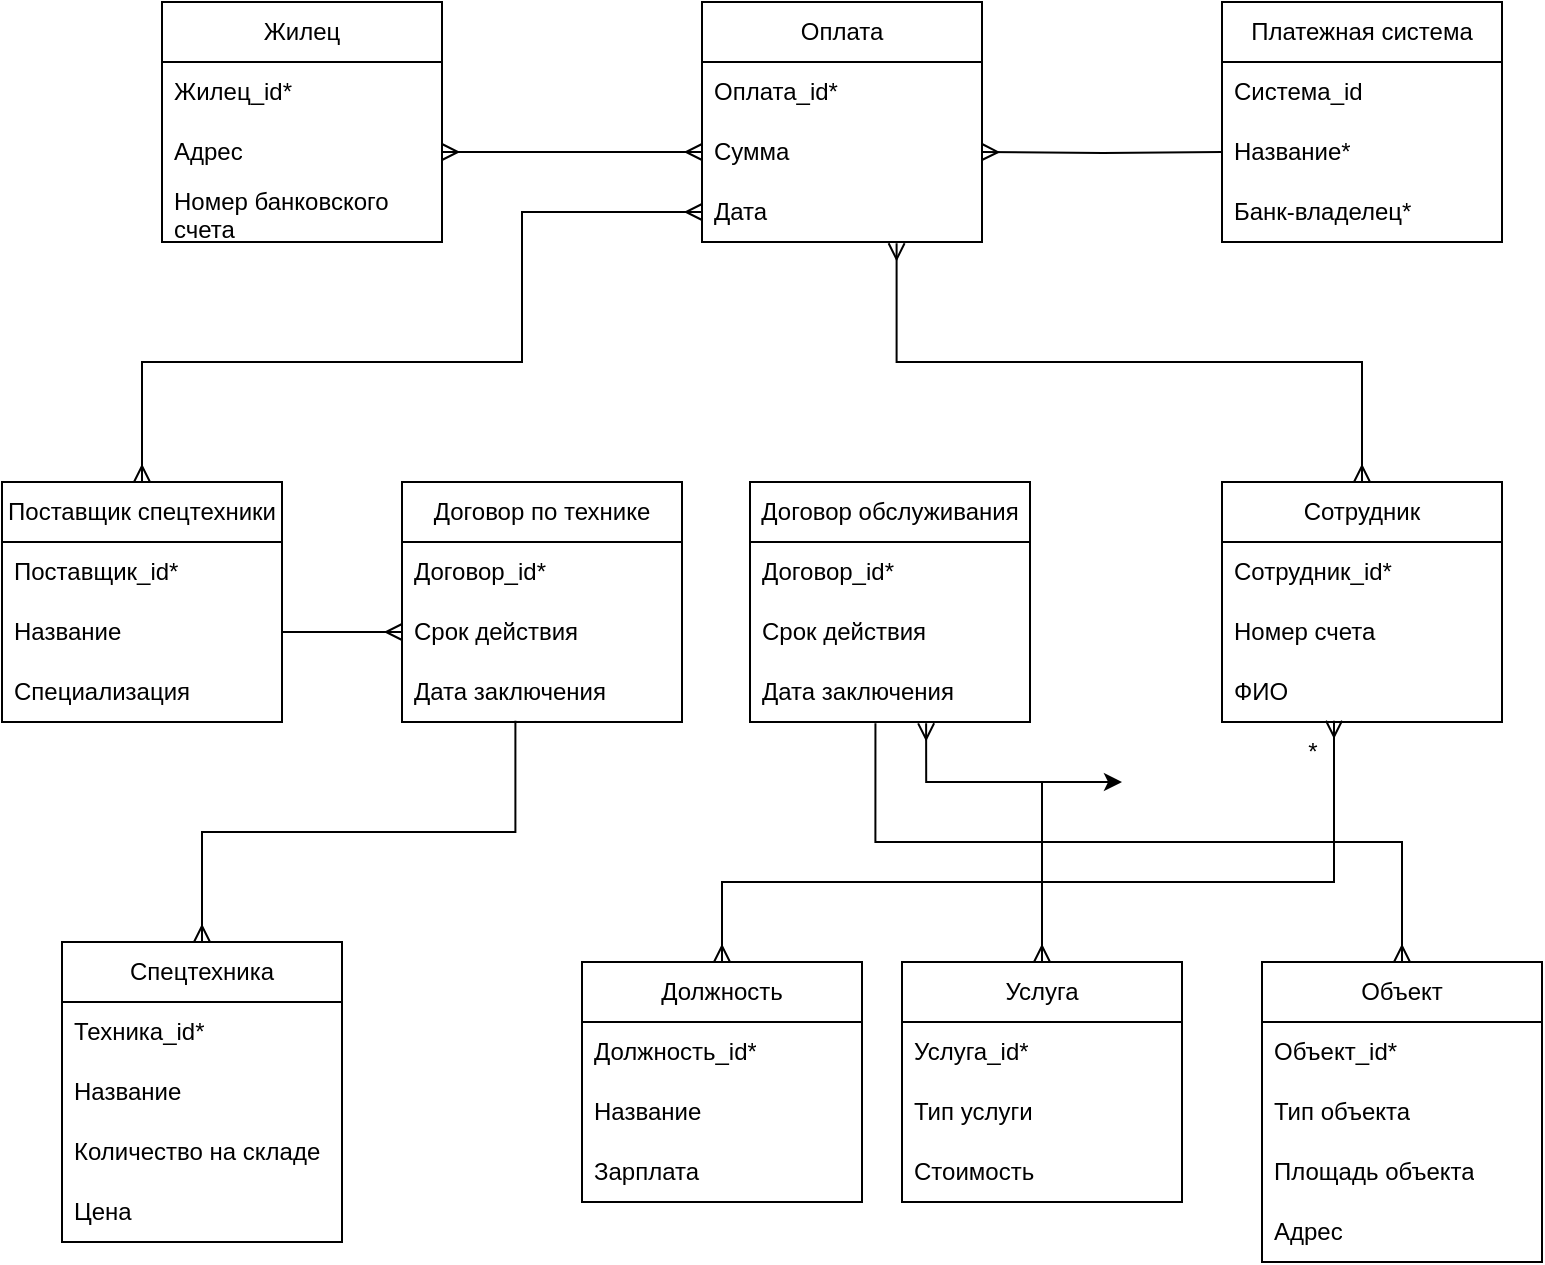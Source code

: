 <mxfile version="26.1.3">
  <diagram id="C5RBs43oDa-KdzZeNtuy" name="Page-1">
    <mxGraphModel dx="1468" dy="1002" grid="1" gridSize="10" guides="1" tooltips="1" connect="1" arrows="1" fold="1" page="1" pageScale="1" pageWidth="827" pageHeight="1169" math="0" shadow="0">
      <root>
        <mxCell id="WIyWlLk6GJQsqaUBKTNV-0" />
        <mxCell id="WIyWlLk6GJQsqaUBKTNV-1" parent="WIyWlLk6GJQsqaUBKTNV-0" />
        <mxCell id="mkbkjdRTnE_SqP3bl_3s-1" value="Жилец" style="swimlane;fontStyle=0;childLayout=stackLayout;horizontal=1;startSize=30;horizontalStack=0;resizeParent=1;resizeParentMax=0;resizeLast=0;collapsible=1;marginBottom=0;whiteSpace=wrap;html=1;" vertex="1" parent="WIyWlLk6GJQsqaUBKTNV-1">
          <mxGeometry x="120" y="40" width="140" height="120" as="geometry" />
        </mxCell>
        <mxCell id="mkbkjdRTnE_SqP3bl_3s-2" value="Жилец_id*" style="text;strokeColor=none;fillColor=none;align=left;verticalAlign=middle;spacingLeft=4;spacingRight=4;overflow=hidden;points=[[0,0.5],[1,0.5]];portConstraint=eastwest;rotatable=0;whiteSpace=wrap;html=1;" vertex="1" parent="mkbkjdRTnE_SqP3bl_3s-1">
          <mxGeometry y="30" width="140" height="30" as="geometry" />
        </mxCell>
        <mxCell id="mkbkjdRTnE_SqP3bl_3s-3" value="Адрес" style="text;strokeColor=none;fillColor=none;align=left;verticalAlign=middle;spacingLeft=4;spacingRight=4;overflow=hidden;points=[[0,0.5],[1,0.5]];portConstraint=eastwest;rotatable=0;whiteSpace=wrap;html=1;" vertex="1" parent="mkbkjdRTnE_SqP3bl_3s-1">
          <mxGeometry y="60" width="140" height="30" as="geometry" />
        </mxCell>
        <mxCell id="mkbkjdRTnE_SqP3bl_3s-6" value="Номер банковского счета" style="text;strokeColor=none;fillColor=none;align=left;verticalAlign=middle;spacingLeft=4;spacingRight=4;overflow=hidden;points=[[0,0.5],[1,0.5]];portConstraint=eastwest;rotatable=0;whiteSpace=wrap;html=1;" vertex="1" parent="mkbkjdRTnE_SqP3bl_3s-1">
          <mxGeometry y="90" width="140" height="30" as="geometry" />
        </mxCell>
        <mxCell id="mkbkjdRTnE_SqP3bl_3s-7" value="Платежная система" style="swimlane;fontStyle=0;childLayout=stackLayout;horizontal=1;startSize=30;horizontalStack=0;resizeParent=1;resizeParentMax=0;resizeLast=0;collapsible=1;marginBottom=0;whiteSpace=wrap;html=1;" vertex="1" parent="WIyWlLk6GJQsqaUBKTNV-1">
          <mxGeometry x="650" y="40" width="140" height="120" as="geometry" />
        </mxCell>
        <mxCell id="mkbkjdRTnE_SqP3bl_3s-8" value="Система_id" style="text;strokeColor=none;fillColor=none;align=left;verticalAlign=middle;spacingLeft=4;spacingRight=4;overflow=hidden;points=[[0,0.5],[1,0.5]];portConstraint=eastwest;rotatable=0;whiteSpace=wrap;html=1;" vertex="1" parent="mkbkjdRTnE_SqP3bl_3s-7">
          <mxGeometry y="30" width="140" height="30" as="geometry" />
        </mxCell>
        <mxCell id="mkbkjdRTnE_SqP3bl_3s-9" value="Название*" style="text;strokeColor=none;fillColor=none;align=left;verticalAlign=middle;spacingLeft=4;spacingRight=4;overflow=hidden;points=[[0,0.5],[1,0.5]];portConstraint=eastwest;rotatable=0;whiteSpace=wrap;html=1;" vertex="1" parent="mkbkjdRTnE_SqP3bl_3s-7">
          <mxGeometry y="60" width="140" height="30" as="geometry" />
        </mxCell>
        <mxCell id="mkbkjdRTnE_SqP3bl_3s-10" value="Банк-владелец*" style="text;strokeColor=none;fillColor=none;align=left;verticalAlign=middle;spacingLeft=4;spacingRight=4;overflow=hidden;points=[[0,0.5],[1,0.5]];portConstraint=eastwest;rotatable=0;whiteSpace=wrap;html=1;" vertex="1" parent="mkbkjdRTnE_SqP3bl_3s-7">
          <mxGeometry y="90" width="140" height="30" as="geometry" />
        </mxCell>
        <mxCell id="mkbkjdRTnE_SqP3bl_3s-11" value="Оплата" style="swimlane;fontStyle=0;childLayout=stackLayout;horizontal=1;startSize=30;horizontalStack=0;resizeParent=1;resizeParentMax=0;resizeLast=0;collapsible=1;marginBottom=0;whiteSpace=wrap;html=1;" vertex="1" parent="WIyWlLk6GJQsqaUBKTNV-1">
          <mxGeometry x="390" y="40" width="140" height="120" as="geometry" />
        </mxCell>
        <mxCell id="mkbkjdRTnE_SqP3bl_3s-12" value="Оплата_id*" style="text;strokeColor=none;fillColor=none;align=left;verticalAlign=middle;spacingLeft=4;spacingRight=4;overflow=hidden;points=[[0,0.5],[1,0.5]];portConstraint=eastwest;rotatable=0;whiteSpace=wrap;html=1;" vertex="1" parent="mkbkjdRTnE_SqP3bl_3s-11">
          <mxGeometry y="30" width="140" height="30" as="geometry" />
        </mxCell>
        <mxCell id="mkbkjdRTnE_SqP3bl_3s-15" value="Сумма" style="text;strokeColor=none;fillColor=none;align=left;verticalAlign=middle;spacingLeft=4;spacingRight=4;overflow=hidden;points=[[0,0.5],[1,0.5]];portConstraint=eastwest;rotatable=0;whiteSpace=wrap;html=1;" vertex="1" parent="mkbkjdRTnE_SqP3bl_3s-11">
          <mxGeometry y="60" width="140" height="30" as="geometry" />
        </mxCell>
        <mxCell id="mkbkjdRTnE_SqP3bl_3s-90" value="Дата" style="text;strokeColor=none;fillColor=none;align=left;verticalAlign=middle;spacingLeft=4;spacingRight=4;overflow=hidden;points=[[0,0.5],[1,0.5]];portConstraint=eastwest;rotatable=0;whiteSpace=wrap;html=1;" vertex="1" parent="mkbkjdRTnE_SqP3bl_3s-11">
          <mxGeometry y="90" width="140" height="30" as="geometry" />
        </mxCell>
        <mxCell id="mkbkjdRTnE_SqP3bl_3s-89" style="edgeStyle=orthogonalEdgeStyle;rounded=0;orthogonalLoop=1;jettySize=auto;html=1;endArrow=ERmany;endFill=0;startArrow=ERmany;startFill=0;" edge="1" parent="WIyWlLk6GJQsqaUBKTNV-1" source="mkbkjdRTnE_SqP3bl_3s-20">
          <mxGeometry relative="1" as="geometry">
            <mxPoint x="390" y="145" as="targetPoint" />
            <Array as="points">
              <mxPoint x="110" y="220" />
              <mxPoint x="300" y="220" />
              <mxPoint x="300" y="145" />
              <mxPoint x="390" y="145" />
            </Array>
          </mxGeometry>
        </mxCell>
        <mxCell id="mkbkjdRTnE_SqP3bl_3s-20" value="Поставщик спецтехники" style="swimlane;fontStyle=0;childLayout=stackLayout;horizontal=1;startSize=30;horizontalStack=0;resizeParent=1;resizeParentMax=0;resizeLast=0;collapsible=1;marginBottom=0;whiteSpace=wrap;html=1;" vertex="1" parent="WIyWlLk6GJQsqaUBKTNV-1">
          <mxGeometry x="40" y="280" width="140" height="120" as="geometry" />
        </mxCell>
        <mxCell id="mkbkjdRTnE_SqP3bl_3s-21" value="Поставщик_id*" style="text;strokeColor=none;fillColor=none;align=left;verticalAlign=middle;spacingLeft=4;spacingRight=4;overflow=hidden;points=[[0,0.5],[1,0.5]];portConstraint=eastwest;rotatable=0;whiteSpace=wrap;html=1;" vertex="1" parent="mkbkjdRTnE_SqP3bl_3s-20">
          <mxGeometry y="30" width="140" height="30" as="geometry" />
        </mxCell>
        <mxCell id="mkbkjdRTnE_SqP3bl_3s-22" value="Название" style="text;strokeColor=none;fillColor=none;align=left;verticalAlign=middle;spacingLeft=4;spacingRight=4;overflow=hidden;points=[[0,0.5],[1,0.5]];portConstraint=eastwest;rotatable=0;whiteSpace=wrap;html=1;" vertex="1" parent="mkbkjdRTnE_SqP3bl_3s-20">
          <mxGeometry y="60" width="140" height="30" as="geometry" />
        </mxCell>
        <mxCell id="mkbkjdRTnE_SqP3bl_3s-23" value="Специализация" style="text;strokeColor=none;fillColor=none;align=left;verticalAlign=middle;spacingLeft=4;spacingRight=4;overflow=hidden;points=[[0,0.5],[1,0.5]];portConstraint=eastwest;rotatable=0;whiteSpace=wrap;html=1;" vertex="1" parent="mkbkjdRTnE_SqP3bl_3s-20">
          <mxGeometry y="90" width="140" height="30" as="geometry" />
        </mxCell>
        <mxCell id="mkbkjdRTnE_SqP3bl_3s-24" value="Спецтехника" style="swimlane;fontStyle=0;childLayout=stackLayout;horizontal=1;startSize=30;horizontalStack=0;resizeParent=1;resizeParentMax=0;resizeLast=0;collapsible=1;marginBottom=0;whiteSpace=wrap;html=1;" vertex="1" parent="WIyWlLk6GJQsqaUBKTNV-1">
          <mxGeometry x="70" y="510" width="140" height="150" as="geometry" />
        </mxCell>
        <mxCell id="mkbkjdRTnE_SqP3bl_3s-25" value="Техника_id*" style="text;strokeColor=none;fillColor=none;align=left;verticalAlign=middle;spacingLeft=4;spacingRight=4;overflow=hidden;points=[[0,0.5],[1,0.5]];portConstraint=eastwest;rotatable=0;whiteSpace=wrap;html=1;" vertex="1" parent="mkbkjdRTnE_SqP3bl_3s-24">
          <mxGeometry y="30" width="140" height="30" as="geometry" />
        </mxCell>
        <mxCell id="mkbkjdRTnE_SqP3bl_3s-26" value="Название" style="text;strokeColor=none;fillColor=none;align=left;verticalAlign=middle;spacingLeft=4;spacingRight=4;overflow=hidden;points=[[0,0.5],[1,0.5]];portConstraint=eastwest;rotatable=0;whiteSpace=wrap;html=1;" vertex="1" parent="mkbkjdRTnE_SqP3bl_3s-24">
          <mxGeometry y="60" width="140" height="30" as="geometry" />
        </mxCell>
        <mxCell id="mkbkjdRTnE_SqP3bl_3s-27" value="Количество на складе" style="text;strokeColor=none;fillColor=none;align=left;verticalAlign=middle;spacingLeft=4;spacingRight=4;overflow=hidden;points=[[0,0.5],[1,0.5]];portConstraint=eastwest;rotatable=0;whiteSpace=wrap;html=1;" vertex="1" parent="mkbkjdRTnE_SqP3bl_3s-24">
          <mxGeometry y="90" width="140" height="30" as="geometry" />
        </mxCell>
        <mxCell id="mkbkjdRTnE_SqP3bl_3s-73" value="Цена" style="text;strokeColor=none;fillColor=none;align=left;verticalAlign=middle;spacingLeft=4;spacingRight=4;overflow=hidden;points=[[0,0.5],[1,0.5]];portConstraint=eastwest;rotatable=0;whiteSpace=wrap;html=1;" vertex="1" parent="mkbkjdRTnE_SqP3bl_3s-24">
          <mxGeometry y="120" width="140" height="30" as="geometry" />
        </mxCell>
        <mxCell id="mkbkjdRTnE_SqP3bl_3s-34" value="Объект" style="swimlane;fontStyle=0;childLayout=stackLayout;horizontal=1;startSize=30;horizontalStack=0;resizeParent=1;resizeParentMax=0;resizeLast=0;collapsible=1;marginBottom=0;whiteSpace=wrap;html=1;" vertex="1" parent="WIyWlLk6GJQsqaUBKTNV-1">
          <mxGeometry x="670" y="520" width="140" height="150" as="geometry" />
        </mxCell>
        <mxCell id="mkbkjdRTnE_SqP3bl_3s-35" value="Объект_id*" style="text;strokeColor=none;fillColor=none;align=left;verticalAlign=middle;spacingLeft=4;spacingRight=4;overflow=hidden;points=[[0,0.5],[1,0.5]];portConstraint=eastwest;rotatable=0;whiteSpace=wrap;html=1;" vertex="1" parent="mkbkjdRTnE_SqP3bl_3s-34">
          <mxGeometry y="30" width="140" height="30" as="geometry" />
        </mxCell>
        <mxCell id="mkbkjdRTnE_SqP3bl_3s-36" value="Тип объекта" style="text;strokeColor=none;fillColor=none;align=left;verticalAlign=middle;spacingLeft=4;spacingRight=4;overflow=hidden;points=[[0,0.5],[1,0.5]];portConstraint=eastwest;rotatable=0;whiteSpace=wrap;html=1;" vertex="1" parent="mkbkjdRTnE_SqP3bl_3s-34">
          <mxGeometry y="60" width="140" height="30" as="geometry" />
        </mxCell>
        <mxCell id="mkbkjdRTnE_SqP3bl_3s-37" value="Площадь объекта" style="text;strokeColor=none;fillColor=none;align=left;verticalAlign=middle;spacingLeft=4;spacingRight=4;overflow=hidden;points=[[0,0.5],[1,0.5]];portConstraint=eastwest;rotatable=0;whiteSpace=wrap;html=1;" vertex="1" parent="mkbkjdRTnE_SqP3bl_3s-34">
          <mxGeometry y="90" width="140" height="30" as="geometry" />
        </mxCell>
        <mxCell id="mkbkjdRTnE_SqP3bl_3s-38" value="Адрес" style="text;strokeColor=none;fillColor=none;align=left;verticalAlign=middle;spacingLeft=4;spacingRight=4;overflow=hidden;points=[[0,0.5],[1,0.5]];portConstraint=eastwest;rotatable=0;whiteSpace=wrap;html=1;" vertex="1" parent="mkbkjdRTnE_SqP3bl_3s-34">
          <mxGeometry y="120" width="140" height="30" as="geometry" />
        </mxCell>
        <mxCell id="mkbkjdRTnE_SqP3bl_3s-51" value="Договор по технике" style="swimlane;fontStyle=0;childLayout=stackLayout;horizontal=1;startSize=30;horizontalStack=0;resizeParent=1;resizeParentMax=0;resizeLast=0;collapsible=1;marginBottom=0;whiteSpace=wrap;html=1;" vertex="1" parent="WIyWlLk6GJQsqaUBKTNV-1">
          <mxGeometry x="240" y="280" width="140" height="120" as="geometry" />
        </mxCell>
        <mxCell id="mkbkjdRTnE_SqP3bl_3s-52" value="Договор_id*" style="text;strokeColor=none;fillColor=none;align=left;verticalAlign=middle;spacingLeft=4;spacingRight=4;overflow=hidden;points=[[0,0.5],[1,0.5]];portConstraint=eastwest;rotatable=0;whiteSpace=wrap;html=1;" vertex="1" parent="mkbkjdRTnE_SqP3bl_3s-51">
          <mxGeometry y="30" width="140" height="30" as="geometry" />
        </mxCell>
        <mxCell id="mkbkjdRTnE_SqP3bl_3s-54" value="Срок действия" style="text;strokeColor=none;fillColor=none;align=left;verticalAlign=middle;spacingLeft=4;spacingRight=4;overflow=hidden;points=[[0,0.5],[1,0.5]];portConstraint=eastwest;rotatable=0;whiteSpace=wrap;html=1;" vertex="1" parent="mkbkjdRTnE_SqP3bl_3s-51">
          <mxGeometry y="60" width="140" height="30" as="geometry" />
        </mxCell>
        <mxCell id="mkbkjdRTnE_SqP3bl_3s-55" value="Дата заключения" style="text;strokeColor=none;fillColor=none;align=left;verticalAlign=middle;spacingLeft=4;spacingRight=4;overflow=hidden;points=[[0,0.5],[1,0.5]];portConstraint=eastwest;rotatable=0;whiteSpace=wrap;html=1;" vertex="1" parent="mkbkjdRTnE_SqP3bl_3s-51">
          <mxGeometry y="90" width="140" height="30" as="geometry" />
        </mxCell>
        <mxCell id="mkbkjdRTnE_SqP3bl_3s-56" value="Сотрудник" style="swimlane;fontStyle=0;childLayout=stackLayout;horizontal=1;startSize=30;horizontalStack=0;resizeParent=1;resizeParentMax=0;resizeLast=0;collapsible=1;marginBottom=0;whiteSpace=wrap;html=1;" vertex="1" parent="WIyWlLk6GJQsqaUBKTNV-1">
          <mxGeometry x="650" y="280" width="140" height="120" as="geometry" />
        </mxCell>
        <mxCell id="mkbkjdRTnE_SqP3bl_3s-57" value="Сотрудник_id*" style="text;strokeColor=none;fillColor=none;align=left;verticalAlign=middle;spacingLeft=4;spacingRight=4;overflow=hidden;points=[[0,0.5],[1,0.5]];portConstraint=eastwest;rotatable=0;whiteSpace=wrap;html=1;" vertex="1" parent="mkbkjdRTnE_SqP3bl_3s-56">
          <mxGeometry y="30" width="140" height="30" as="geometry" />
        </mxCell>
        <mxCell id="mkbkjdRTnE_SqP3bl_3s-58" value="Номер счета" style="text;strokeColor=none;fillColor=none;align=left;verticalAlign=middle;spacingLeft=4;spacingRight=4;overflow=hidden;points=[[0,0.5],[1,0.5]];portConstraint=eastwest;rotatable=0;whiteSpace=wrap;html=1;" vertex="1" parent="mkbkjdRTnE_SqP3bl_3s-56">
          <mxGeometry y="60" width="140" height="30" as="geometry" />
        </mxCell>
        <mxCell id="mkbkjdRTnE_SqP3bl_3s-68" value="ФИО" style="text;strokeColor=none;fillColor=none;align=left;verticalAlign=middle;spacingLeft=4;spacingRight=4;overflow=hidden;points=[[0,0.5],[1,0.5]];portConstraint=eastwest;rotatable=0;whiteSpace=wrap;html=1;" vertex="1" parent="mkbkjdRTnE_SqP3bl_3s-56">
          <mxGeometry y="90" width="140" height="30" as="geometry" />
        </mxCell>
        <mxCell id="mkbkjdRTnE_SqP3bl_3s-74" style="edgeStyle=orthogonalEdgeStyle;rounded=0;orthogonalLoop=1;jettySize=auto;html=1;exitX=0.5;exitY=0;exitDx=0;exitDy=0;entryX=0.4;entryY=0.978;entryDx=0;entryDy=0;entryPerimeter=0;endArrow=ERmany;endFill=0;startArrow=ERmany;startFill=0;" edge="1" parent="WIyWlLk6GJQsqaUBKTNV-1" source="mkbkjdRTnE_SqP3bl_3s-60" target="mkbkjdRTnE_SqP3bl_3s-68">
          <mxGeometry relative="1" as="geometry">
            <Array as="points">
              <mxPoint x="400" y="510" />
              <mxPoint x="400" y="480" />
              <mxPoint x="706" y="480" />
            </Array>
          </mxGeometry>
        </mxCell>
        <mxCell id="mkbkjdRTnE_SqP3bl_3s-60" value="Должность" style="swimlane;fontStyle=0;childLayout=stackLayout;horizontal=1;startSize=30;horizontalStack=0;resizeParent=1;resizeParentMax=0;resizeLast=0;collapsible=1;marginBottom=0;whiteSpace=wrap;html=1;" vertex="1" parent="WIyWlLk6GJQsqaUBKTNV-1">
          <mxGeometry x="330" y="520" width="140" height="120" as="geometry" />
        </mxCell>
        <mxCell id="mkbkjdRTnE_SqP3bl_3s-61" value="Должность_id*" style="text;strokeColor=none;fillColor=none;align=left;verticalAlign=middle;spacingLeft=4;spacingRight=4;overflow=hidden;points=[[0,0.5],[1,0.5]];portConstraint=eastwest;rotatable=0;whiteSpace=wrap;html=1;" vertex="1" parent="mkbkjdRTnE_SqP3bl_3s-60">
          <mxGeometry y="30" width="140" height="30" as="geometry" />
        </mxCell>
        <mxCell id="mkbkjdRTnE_SqP3bl_3s-62" value="Название" style="text;strokeColor=none;fillColor=none;align=left;verticalAlign=middle;spacingLeft=4;spacingRight=4;overflow=hidden;points=[[0,0.5],[1,0.5]];portConstraint=eastwest;rotatable=0;whiteSpace=wrap;html=1;" vertex="1" parent="mkbkjdRTnE_SqP3bl_3s-60">
          <mxGeometry y="60" width="140" height="30" as="geometry" />
        </mxCell>
        <mxCell id="mkbkjdRTnE_SqP3bl_3s-63" value="Зарплата" style="text;strokeColor=none;fillColor=none;align=left;verticalAlign=middle;spacingLeft=4;spacingRight=4;overflow=hidden;points=[[0,0.5],[1,0.5]];portConstraint=eastwest;rotatable=0;whiteSpace=wrap;html=1;" vertex="1" parent="mkbkjdRTnE_SqP3bl_3s-60">
          <mxGeometry y="90" width="140" height="30" as="geometry" />
        </mxCell>
        <mxCell id="mkbkjdRTnE_SqP3bl_3s-64" value="Услуга" style="swimlane;fontStyle=0;childLayout=stackLayout;horizontal=1;startSize=30;horizontalStack=0;resizeParent=1;resizeParentMax=0;resizeLast=0;collapsible=1;marginBottom=0;whiteSpace=wrap;html=1;" vertex="1" parent="WIyWlLk6GJQsqaUBKTNV-1">
          <mxGeometry x="490" y="520" width="140" height="120" as="geometry" />
        </mxCell>
        <mxCell id="mkbkjdRTnE_SqP3bl_3s-65" value="Услуга_id*" style="text;strokeColor=none;fillColor=none;align=left;verticalAlign=middle;spacingLeft=4;spacingRight=4;overflow=hidden;points=[[0,0.5],[1,0.5]];portConstraint=eastwest;rotatable=0;whiteSpace=wrap;html=1;" vertex="1" parent="mkbkjdRTnE_SqP3bl_3s-64">
          <mxGeometry y="30" width="140" height="30" as="geometry" />
        </mxCell>
        <mxCell id="mkbkjdRTnE_SqP3bl_3s-66" value="Тип услуги" style="text;strokeColor=none;fillColor=none;align=left;verticalAlign=middle;spacingLeft=4;spacingRight=4;overflow=hidden;points=[[0,0.5],[1,0.5]];portConstraint=eastwest;rotatable=0;whiteSpace=wrap;html=1;" vertex="1" parent="mkbkjdRTnE_SqP3bl_3s-64">
          <mxGeometry y="60" width="140" height="30" as="geometry" />
        </mxCell>
        <mxCell id="mkbkjdRTnE_SqP3bl_3s-67" value="Стоимость" style="text;strokeColor=none;fillColor=none;align=left;verticalAlign=middle;spacingLeft=4;spacingRight=4;overflow=hidden;points=[[0,0.5],[1,0.5]];portConstraint=eastwest;rotatable=0;whiteSpace=wrap;html=1;" vertex="1" parent="mkbkjdRTnE_SqP3bl_3s-64">
          <mxGeometry y="90" width="140" height="30" as="geometry" />
        </mxCell>
        <mxCell id="mkbkjdRTnE_SqP3bl_3s-70" style="edgeStyle=orthogonalEdgeStyle;rounded=0;orthogonalLoop=1;jettySize=auto;html=1;exitX=1;exitY=0.5;exitDx=0;exitDy=0;entryX=0;entryY=0.5;entryDx=0;entryDy=0;endArrow=ERmany;endFill=0;startArrow=ERmany;startFill=0;" edge="1" parent="WIyWlLk6GJQsqaUBKTNV-1" source="mkbkjdRTnE_SqP3bl_3s-3">
          <mxGeometry relative="1" as="geometry">
            <mxPoint x="390" y="115" as="targetPoint" />
          </mxGeometry>
        </mxCell>
        <mxCell id="mkbkjdRTnE_SqP3bl_3s-71" style="edgeStyle=orthogonalEdgeStyle;rounded=0;orthogonalLoop=1;jettySize=auto;html=1;entryX=0;entryY=0.5;entryDx=0;entryDy=0;startArrow=ERmany;startFill=0;endArrow=none;" edge="1" parent="WIyWlLk6GJQsqaUBKTNV-1" target="mkbkjdRTnE_SqP3bl_3s-9">
          <mxGeometry relative="1" as="geometry">
            <mxPoint x="530" y="115" as="sourcePoint" />
          </mxGeometry>
        </mxCell>
        <mxCell id="mkbkjdRTnE_SqP3bl_3s-72" style="edgeStyle=orthogonalEdgeStyle;rounded=0;orthogonalLoop=1;jettySize=auto;html=1;entryX=0;entryY=0.5;entryDx=0;entryDy=0;endArrow=ERmany;endFill=0;" edge="1" parent="WIyWlLk6GJQsqaUBKTNV-1" source="mkbkjdRTnE_SqP3bl_3s-22">
          <mxGeometry relative="1" as="geometry">
            <mxPoint x="240" y="355" as="targetPoint" />
          </mxGeometry>
        </mxCell>
        <mxCell id="mkbkjdRTnE_SqP3bl_3s-75" value="Договор обслуживания" style="swimlane;fontStyle=0;childLayout=stackLayout;horizontal=1;startSize=30;horizontalStack=0;resizeParent=1;resizeParentMax=0;resizeLast=0;collapsible=1;marginBottom=0;whiteSpace=wrap;html=1;" vertex="1" parent="WIyWlLk6GJQsqaUBKTNV-1">
          <mxGeometry x="414" y="280" width="140" height="120" as="geometry" />
        </mxCell>
        <mxCell id="mkbkjdRTnE_SqP3bl_3s-76" value="Договор_id*" style="text;strokeColor=none;fillColor=none;align=left;verticalAlign=middle;spacingLeft=4;spacingRight=4;overflow=hidden;points=[[0,0.5],[1,0.5]];portConstraint=eastwest;rotatable=0;whiteSpace=wrap;html=1;" vertex="1" parent="mkbkjdRTnE_SqP3bl_3s-75">
          <mxGeometry y="30" width="140" height="30" as="geometry" />
        </mxCell>
        <mxCell id="mkbkjdRTnE_SqP3bl_3s-77" value="Срок действия" style="text;strokeColor=none;fillColor=none;align=left;verticalAlign=middle;spacingLeft=4;spacingRight=4;overflow=hidden;points=[[0,0.5],[1,0.5]];portConstraint=eastwest;rotatable=0;whiteSpace=wrap;html=1;" vertex="1" parent="mkbkjdRTnE_SqP3bl_3s-75">
          <mxGeometry y="60" width="140" height="30" as="geometry" />
        </mxCell>
        <mxCell id="mkbkjdRTnE_SqP3bl_3s-78" value="Дата заключения" style="text;strokeColor=none;fillColor=none;align=left;verticalAlign=middle;spacingLeft=4;spacingRight=4;overflow=hidden;points=[[0,0.5],[1,0.5]];portConstraint=eastwest;rotatable=0;whiteSpace=wrap;html=1;" vertex="1" parent="mkbkjdRTnE_SqP3bl_3s-75">
          <mxGeometry y="90" width="140" height="30" as="geometry" />
        </mxCell>
        <mxCell id="mkbkjdRTnE_SqP3bl_3s-79" style="edgeStyle=orthogonalEdgeStyle;rounded=0;orthogonalLoop=1;jettySize=auto;html=1;exitX=0.5;exitY=0;exitDx=0;exitDy=0;entryX=0.448;entryY=1.022;entryDx=0;entryDy=0;entryPerimeter=0;endArrow=none;endFill=0;startFill=0;startArrow=ERmany;" edge="1" parent="WIyWlLk6GJQsqaUBKTNV-1" source="mkbkjdRTnE_SqP3bl_3s-34" target="mkbkjdRTnE_SqP3bl_3s-78">
          <mxGeometry relative="1" as="geometry" />
        </mxCell>
        <mxCell id="mkbkjdRTnE_SqP3bl_3s-80" style="edgeStyle=orthogonalEdgeStyle;rounded=0;orthogonalLoop=1;jettySize=auto;html=1;entryX=0.629;entryY=1.022;entryDx=0;entryDy=0;entryPerimeter=0;endArrow=ERmany;endFill=0;startArrow=ERmany;startFill=0;" edge="1" parent="WIyWlLk6GJQsqaUBKTNV-1" source="mkbkjdRTnE_SqP3bl_3s-64" target="mkbkjdRTnE_SqP3bl_3s-78">
          <mxGeometry relative="1" as="geometry">
            <Array as="points">
              <mxPoint x="560" y="430" />
              <mxPoint x="502" y="430" />
            </Array>
          </mxGeometry>
        </mxCell>
        <mxCell id="mkbkjdRTnE_SqP3bl_3s-82" style="edgeStyle=orthogonalEdgeStyle;rounded=0;orthogonalLoop=1;jettySize=auto;html=1;entryX=0.405;entryY=0.978;entryDx=0;entryDy=0;entryPerimeter=0;startArrow=ERmany;startFill=0;endArrow=none;" edge="1" parent="WIyWlLk6GJQsqaUBKTNV-1" source="mkbkjdRTnE_SqP3bl_3s-24" target="mkbkjdRTnE_SqP3bl_3s-55">
          <mxGeometry relative="1" as="geometry" />
        </mxCell>
        <mxCell id="mkbkjdRTnE_SqP3bl_3s-91" style="edgeStyle=orthogonalEdgeStyle;rounded=0;orthogonalLoop=1;jettySize=auto;html=1;entryX=0.695;entryY=1.022;entryDx=0;entryDy=0;entryPerimeter=0;endArrow=ERmany;endFill=0;startArrow=ERmany;startFill=0;" edge="1" parent="WIyWlLk6GJQsqaUBKTNV-1" source="mkbkjdRTnE_SqP3bl_3s-56" target="mkbkjdRTnE_SqP3bl_3s-90">
          <mxGeometry relative="1" as="geometry" />
        </mxCell>
        <mxCell id="mkbkjdRTnE_SqP3bl_3s-92" value="*" style="text;html=1;align=center;verticalAlign=middle;resizable=0;points=[];autosize=1;strokeColor=none;fillColor=none;" vertex="1" parent="WIyWlLk6GJQsqaUBKTNV-1">
          <mxGeometry x="680" y="400" width="30" height="30" as="geometry" />
        </mxCell>
        <mxCell id="mkbkjdRTnE_SqP3bl_3s-93" value="" style="edgeStyle=none;orthogonalLoop=1;jettySize=auto;html=1;rounded=0;" edge="1" parent="WIyWlLk6GJQsqaUBKTNV-1">
          <mxGeometry width="80" relative="1" as="geometry">
            <mxPoint x="520" y="430" as="sourcePoint" />
            <mxPoint x="600" y="430" as="targetPoint" />
            <Array as="points" />
          </mxGeometry>
        </mxCell>
      </root>
    </mxGraphModel>
  </diagram>
</mxfile>
